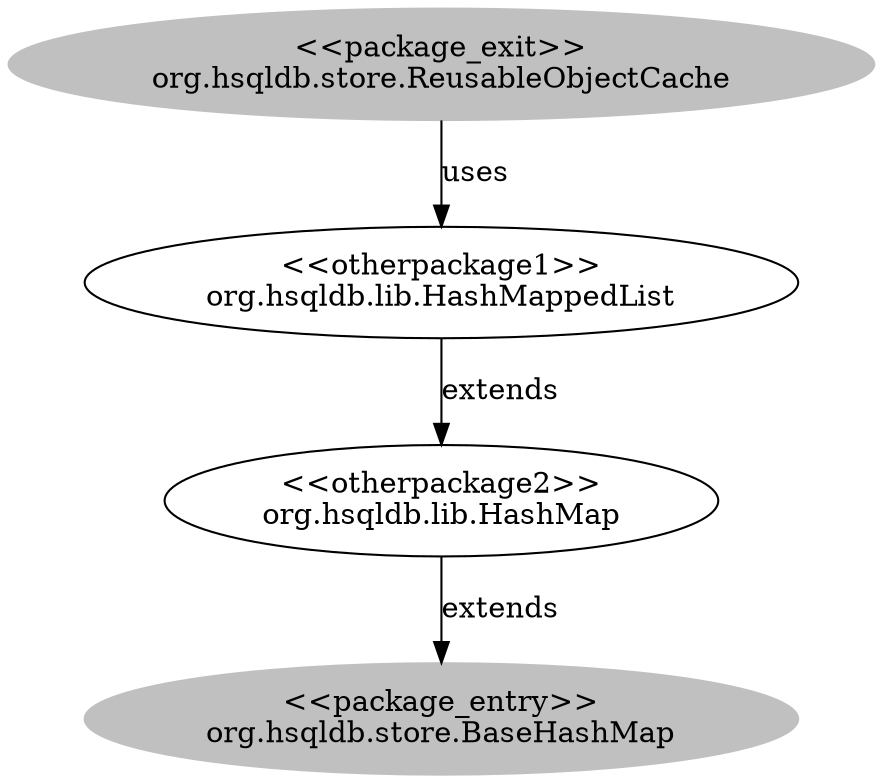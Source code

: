 digraph cd {
	org_hsqldb_store_ReusableObjectCache [label="<<package_exit>>
org.hsqldb.store.ReusableObjectCache",style=filled,color="grey"];
	org_hsqldb_store_BaseHashMap [label="<<package_entry>>
org.hsqldb.store.BaseHashMap",style=filled,color="grey"];
	org_hsqldb_lib_HashMappedList [label="<<otherpackage1>>
org.hsqldb.lib.HashMappedList"];
	org_hsqldb_lib_HashMap [label="<<otherpackage2>>
org.hsqldb.lib.HashMap"];
	org_hsqldb_store_ReusableObjectCache -> org_hsqldb_lib_HashMappedList [label=uses];
	org_hsqldb_lib_HashMap -> org_hsqldb_store_BaseHashMap [label=extends];
	org_hsqldb_lib_HashMappedList -> org_hsqldb_lib_HashMap [label=extends];
}
